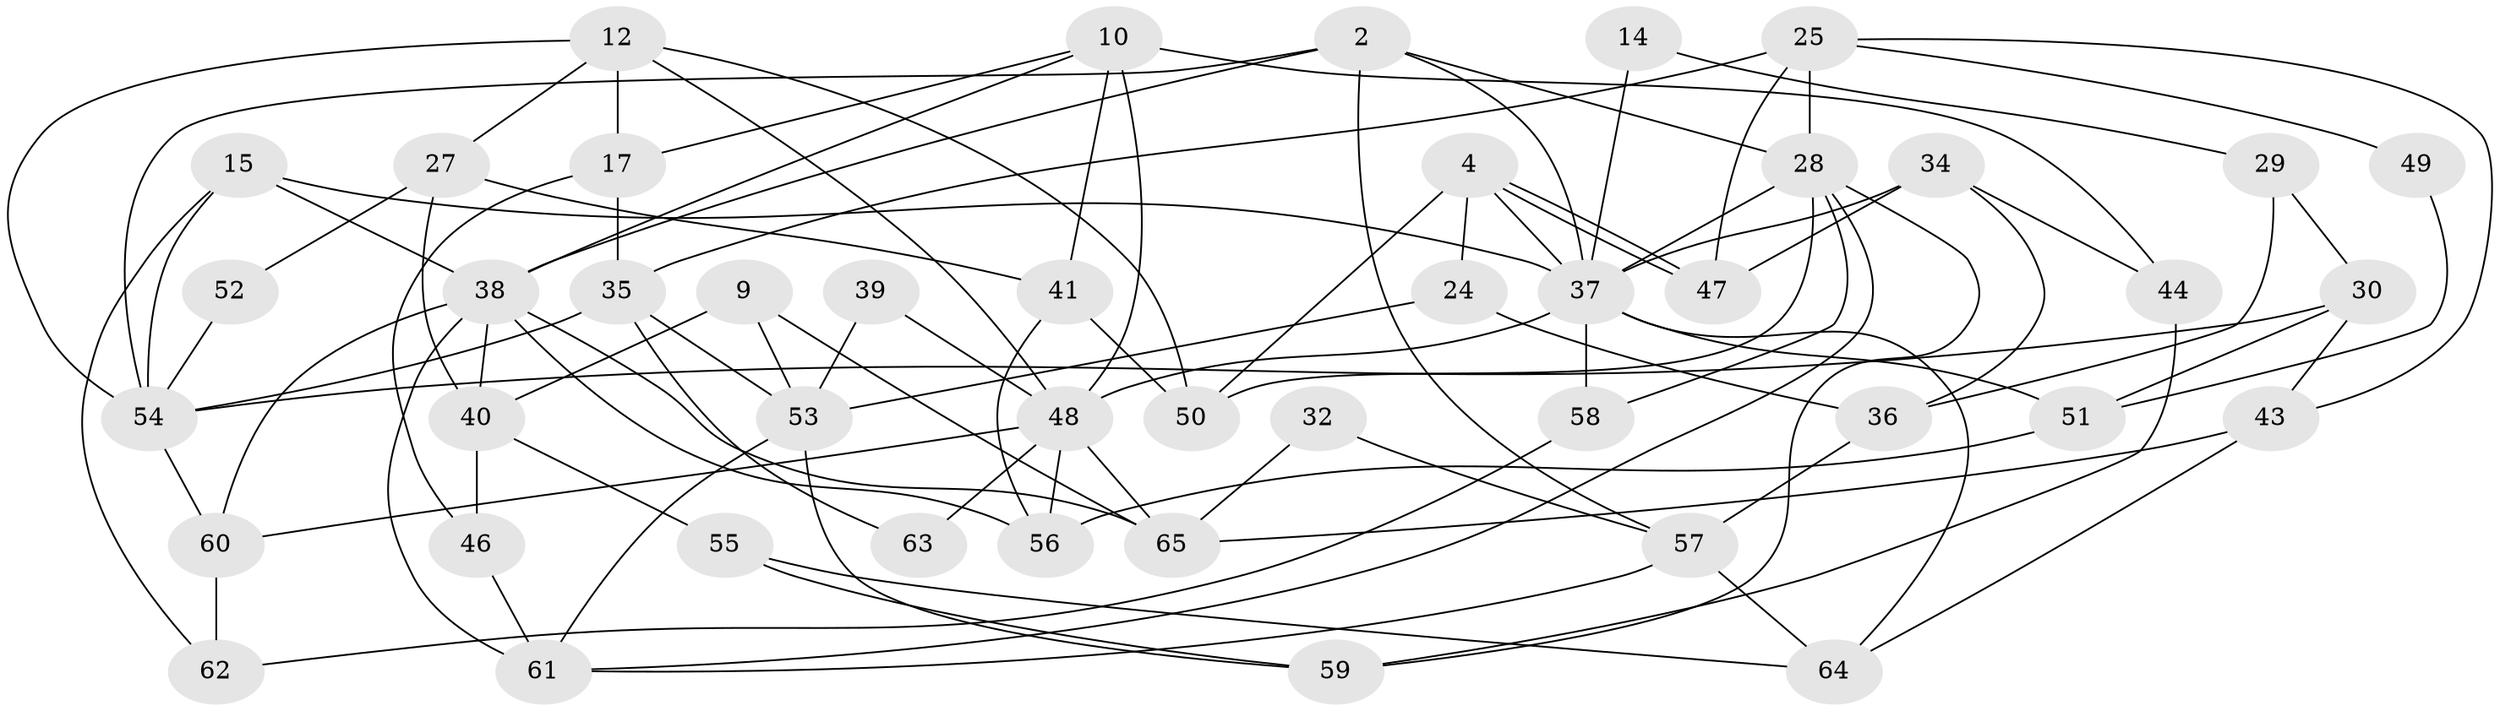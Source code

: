 // original degree distribution, {3: 0.2153846153846154, 6: 0.03076923076923077, 4: 0.35384615384615387, 5: 0.23076923076923078, 8: 0.03076923076923077, 7: 0.015384615384615385, 2: 0.12307692307692308}
// Generated by graph-tools (version 1.1) at 2025/53/03/04/25 21:53:01]
// undirected, 45 vertices, 96 edges
graph export_dot {
graph [start="1"]
  node [color=gray90,style=filled];
  2;
  4;
  9;
  10;
  12;
  14;
  15;
  17 [super="+1"];
  24;
  25;
  27;
  28 [super="+21"];
  29;
  30;
  32;
  34;
  35 [super="+16"];
  36;
  37 [super="+13+23"];
  38 [super="+3+7"];
  39;
  40 [super="+6+20"];
  41;
  43;
  44;
  46;
  47;
  48 [super="+11+31"];
  49;
  50;
  51;
  52;
  53 [super="+18"];
  54 [super="+26"];
  55;
  56;
  57 [super="+19"];
  58;
  59;
  60 [super="+42"];
  61 [super="+33"];
  62;
  63;
  64 [super="+45"];
  65 [super="+22"];
  2 -- 38;
  2 -- 28;
  2 -- 57 [weight=2];
  2 -- 37;
  2 -- 54;
  4 -- 47;
  4 -- 47;
  4 -- 24;
  4 -- 50;
  4 -- 37;
  9 -- 40;
  9 -- 53 [weight=2];
  9 -- 65 [weight=2];
  10 -- 44;
  10 -- 17;
  10 -- 38;
  10 -- 41;
  10 -- 48;
  12 -- 50;
  12 -- 17 [weight=2];
  12 -- 27;
  12 -- 54;
  12 -- 48;
  14 -- 29;
  14 -- 37 [weight=2];
  15 -- 37;
  15 -- 62;
  15 -- 38;
  15 -- 54;
  17 -- 46;
  17 -- 35;
  24 -- 53 [weight=2];
  24 -- 36;
  25 -- 47;
  25 -- 43;
  25 -- 49;
  25 -- 35;
  25 -- 28;
  27 -- 41;
  27 -- 52;
  27 -- 40;
  28 -- 58;
  28 -- 59;
  28 -- 50;
  28 -- 37;
  28 -- 61;
  29 -- 36;
  29 -- 30;
  30 -- 54;
  30 -- 43;
  30 -- 51;
  32 -- 65;
  32 -- 57;
  34 -- 36;
  34 -- 44;
  34 -- 47;
  34 -- 37 [weight=2];
  35 -- 54;
  35 -- 53 [weight=2];
  35 -- 63;
  36 -- 57;
  37 -- 48;
  37 -- 51;
  37 -- 58;
  37 -- 64;
  38 -- 65;
  38 -- 56;
  38 -- 61 [weight=2];
  38 -- 40;
  38 -- 60;
  39 -- 53;
  39 -- 48;
  40 -- 55;
  40 -- 46;
  41 -- 56;
  41 -- 50;
  43 -- 64 [weight=2];
  43 -- 65;
  44 -- 59;
  46 -- 61;
  48 -- 65;
  48 -- 60 [weight=2];
  48 -- 56;
  48 -- 63;
  49 -- 51;
  51 -- 56;
  52 -- 54;
  53 -- 61;
  53 -- 59;
  54 -- 60;
  55 -- 59;
  55 -- 64 [weight=2];
  57 -- 64;
  57 -- 61;
  58 -- 62;
  60 -- 62 [weight=2];
}
